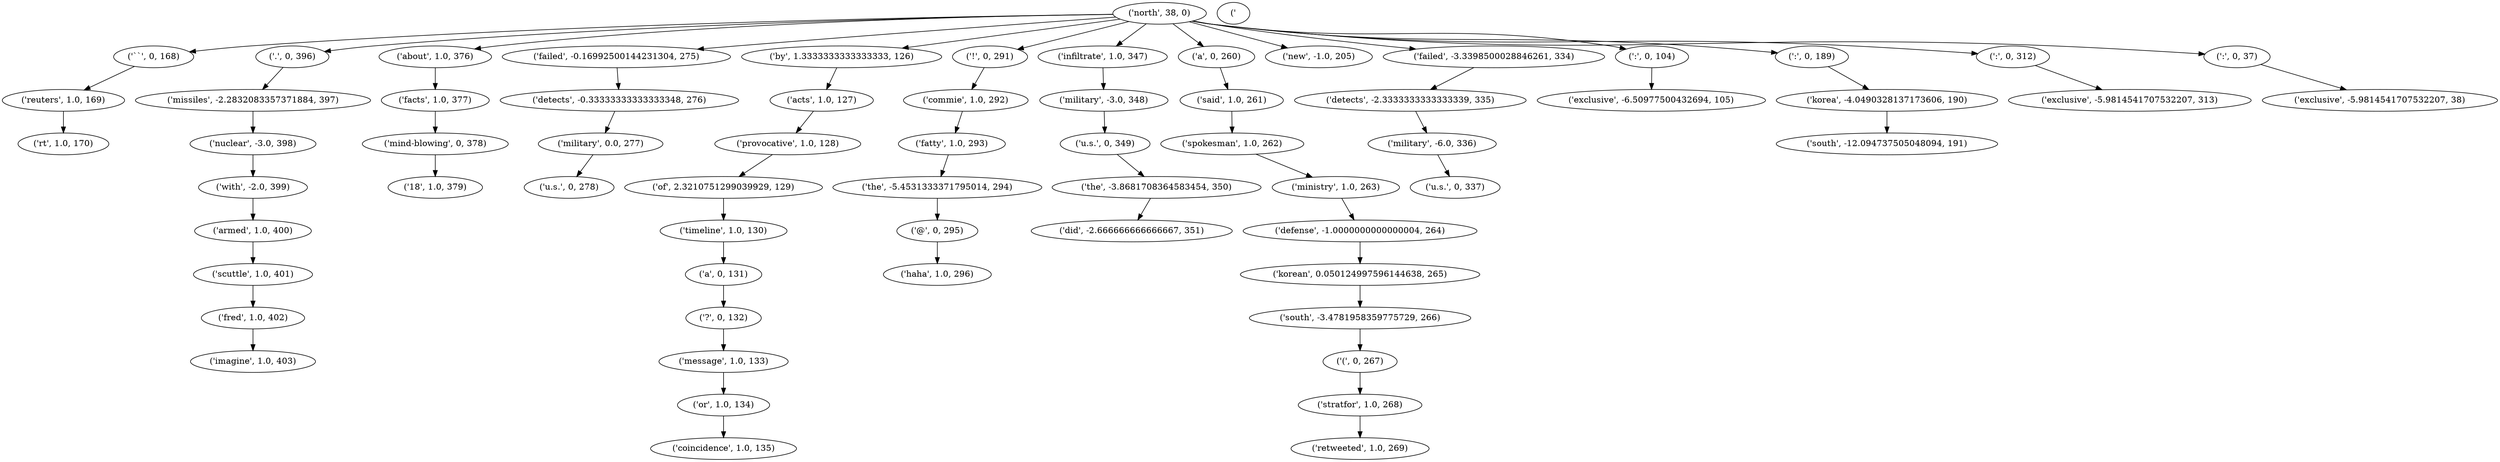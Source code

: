 strict digraph "" {
"('north', 38, 0)";
"('";
"('u.s.', 0, 349)";
"('u.s.', 0, 278)";
"('imagine', 1.0, 403)";
"('with', -2.0, 399)";
"('rt', 1.0, 170)";
"('armed', 1.0, 400)";
"('a', 0, 131)";
"('``', 0, 168)";
"('south', -12.094737505048094, 191)";
"('the', -3.8681708364583454, 350)";
"('did', -2.666666666666667, 351)";
"('acts', 1.0, 127)";
"('timeline', 1.0, 130)";
"('detects', -0.33333333333333348, 276)";
"('the', -5.4531333371795014, 294)";
"('stratfor', 1.0, 268)";
"('.', 0, 396)";
"('u.s.', 0, 337)";
"('mind-blowing', 0, 378)";
"('about', 1.0, 376)";
"('ministry', 1.0, 263)";
"('defense', -1.0000000000000004, 264)";
"('korean', 0.050124997596144638, 265)";
"('@', 0, 295)";
"('coincidence', 1.0, 135)";
"('";
"('of', 2.3210751299039929, 129)";
"('detects', -2.3333333333333339, 335)";
"('provocative', 1.0, 128)";
"('or', 1.0, 134)";
"('failed', -0.16992500144231304, 275)";
"('facts', 1.0, 377)";
"('by', 1.3333333333333333, 126)";
"('said', 1.0, 261)";
"('south', -3.4781958359775729, 266)";
"('exclusive', -5.9814541707532207, 38)";
"('military', -6.0, 336)";
"('nuclear', -3.0, 398)";
"('message', 1.0, 133)";
"('";
"('";
"('military', -3.0, 348)";
"('korea', -4.0490328137173606, 190)";
"('?', 0, 132)";
"('!', 0, 291)";
"('fred', 1.0, 402)";
"('infiltrate', 1.0, 347)";
"('a', 0, 260)";
"('commie', 1.0, 292)";
"('missiles', -2.2832083357371884, 397)";
"('scuttle', 1.0, 401)";
"('spokesman', 1.0, 262)";
"('retweeted', 1.0, 269)";
"('military', 0.0, 277)";
"('new', -1.0, 205)";
"('haha', 1.0, 296)";
"('exclusive', -6.50977500432694, 105)";
"('(', 0, 267)";
"('fatty', 1.0, 293)";
"('failed', -3.3398500028846261, 334)";
"('reuters', 1.0, 169)";
"('18', 1.0, 379)";
"('exclusive', -5.9814541707532207, 313)";
"('north', 38, 0)" -> "('by', 1.3333333333333333, 126)";
"('north', 38, 0)" -> "('a', 0, 260)";
"('north', 38, 0)" -> "(':', 0, 104)";
"('north', 38, 0)" -> "('.', 0, 396)";
"('north', 38, 0)" -> "('about', 1.0, 376)";
"('north', 38, 0)" -> "('new', -1.0, 205)";
"('north', 38, 0)" -> "('failed', -3.3398500028846261, 334)";
"('north', 38, 0)" -> "(':', 0, 189)";
"('north', 38, 0)" -> "(':', 0, 312)";
"('north', 38, 0)" -> "('``', 0, 168)";
"('north', 38, 0)" -> "(':', 0, 37)";
"('north', 38, 0)" -> "('failed', -0.16992500144231304, 275)";
"('north', 38, 0)" -> "('!', 0, 291)";
"('north', 38, 0)" -> "('infiltrate', 1.0, 347)";
"(':', 0, 104)" -> "('exclusive', -6.50977500432694, 105)";
"('u.s.', 0, 349)" -> "('the', -3.8681708364583454, 350)";
"('with', -2.0, 399)" -> "('armed', 1.0, 400)";
"('armed', 1.0, 400)" -> "('scuttle', 1.0, 401)";
"('a', 0, 131)" -> "('?', 0, 132)";
"('``', 0, 168)" -> "('reuters', 1.0, 169)";
"('the', -3.8681708364583454, 350)" -> "('did', -2.666666666666667, 351)";
"('acts', 1.0, 127)" -> "('provocative', 1.0, 128)";
"('timeline', 1.0, 130)" -> "('a', 0, 131)";
"('detects', -0.33333333333333348, 276)" -> "('military', 0.0, 277)";
"('the', -5.4531333371795014, 294)" -> "('@', 0, 295)";
"('stratfor', 1.0, 268)" -> "('retweeted', 1.0, 269)";
"('.', 0, 396)" -> "('missiles', -2.2832083357371884, 397)";
"('mind-blowing', 0, 378)" -> "('18', 1.0, 379)";
"('about', 1.0, 376)" -> "('facts', 1.0, 377)";
"('ministry', 1.0, 263)" -> "('defense', -1.0000000000000004, 264)";
"('defense', -1.0000000000000004, 264)" -> "('korean', 0.050124997596144638, 265)";
"('korean', 0.050124997596144638, 265)" -> "('south', -3.4781958359775729, 266)";
"('@', 0, 295)" -> "('haha', 1.0, 296)";
"(':', 0, 189)" -> "('korea', -4.0490328137173606, 190)";
"('of', 2.3210751299039929, 129)" -> "('timeline', 1.0, 130)";
"('detects', -2.3333333333333339, 335)" -> "('military', -6.0, 336)";
"('provocative', 1.0, 128)" -> "('of', 2.3210751299039929, 129)";
"('or', 1.0, 134)" -> "('coincidence', 1.0, 135)";
"('failed', -0.16992500144231304, 275)" -> "('detects', -0.33333333333333348, 276)";
"('facts', 1.0, 377)" -> "('mind-blowing', 0, 378)";
"('by', 1.3333333333333333, 126)" -> "('acts', 1.0, 127)";
"('said', 1.0, 261)" -> "('spokesman', 1.0, 262)";
"('south', -3.4781958359775729, 266)" -> "('(', 0, 267)";
"('military', -6.0, 336)" -> "('u.s.', 0, 337)";
"('nuclear', -3.0, 398)" -> "('with', -2.0, 399)";
"('message', 1.0, 133)" -> "('or', 1.0, 134)";
"(':', 0, 312)" -> "('exclusive', -5.9814541707532207, 313)";
"(':', 0, 37)" -> "('exclusive', -5.9814541707532207, 38)";
"('military', -3.0, 348)" -> "('u.s.', 0, 349)";
"('korea', -4.0490328137173606, 190)" -> "('south', -12.094737505048094, 191)";
"('?', 0, 132)" -> "('message', 1.0, 133)";
"('!', 0, 291)" -> "('commie', 1.0, 292)";
"('fred', 1.0, 402)" -> "('imagine', 1.0, 403)";
"('infiltrate', 1.0, 347)" -> "('military', -3.0, 348)";
"('a', 0, 260)" -> "('said', 1.0, 261)";
"('commie', 1.0, 292)" -> "('fatty', 1.0, 293)";
"('missiles', -2.2832083357371884, 397)" -> "('nuclear', -3.0, 398)";
"('scuttle', 1.0, 401)" -> "('fred', 1.0, 402)";
"('spokesman', 1.0, 262)" -> "('ministry', 1.0, 263)";
"('military', 0.0, 277)" -> "('u.s.', 0, 278)";
"('(', 0, 267)" -> "('stratfor', 1.0, 268)";
"('fatty', 1.0, 293)" -> "('the', -5.4531333371795014, 294)";
"('failed', -3.3398500028846261, 334)" -> "('detects', -2.3333333333333339, 335)";
"('reuters', 1.0, 169)" -> "('rt', 1.0, 170)";
}
